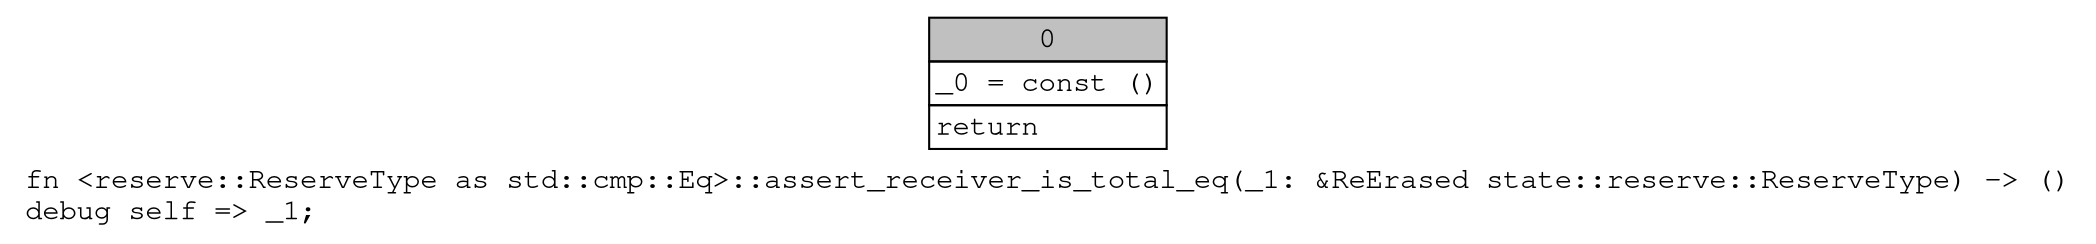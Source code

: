 digraph Mir_0_2417 {
    graph [fontname="Courier, monospace"];
    node [fontname="Courier, monospace"];
    edge [fontname="Courier, monospace"];
    label=<fn &lt;reserve::ReserveType as std::cmp::Eq&gt;::assert_receiver_is_total_eq(_1: &amp;ReErased state::reserve::ReserveType) -&gt; ()<br align="left"/>debug self =&gt; _1;<br align="left"/>>;
    bb0__0_2417 [shape="none", label=<<table border="0" cellborder="1" cellspacing="0"><tr><td bgcolor="gray" align="center" colspan="1">0</td></tr><tr><td align="left" balign="left">_0 = const ()<br/></td></tr><tr><td align="left">return</td></tr></table>>];
}

